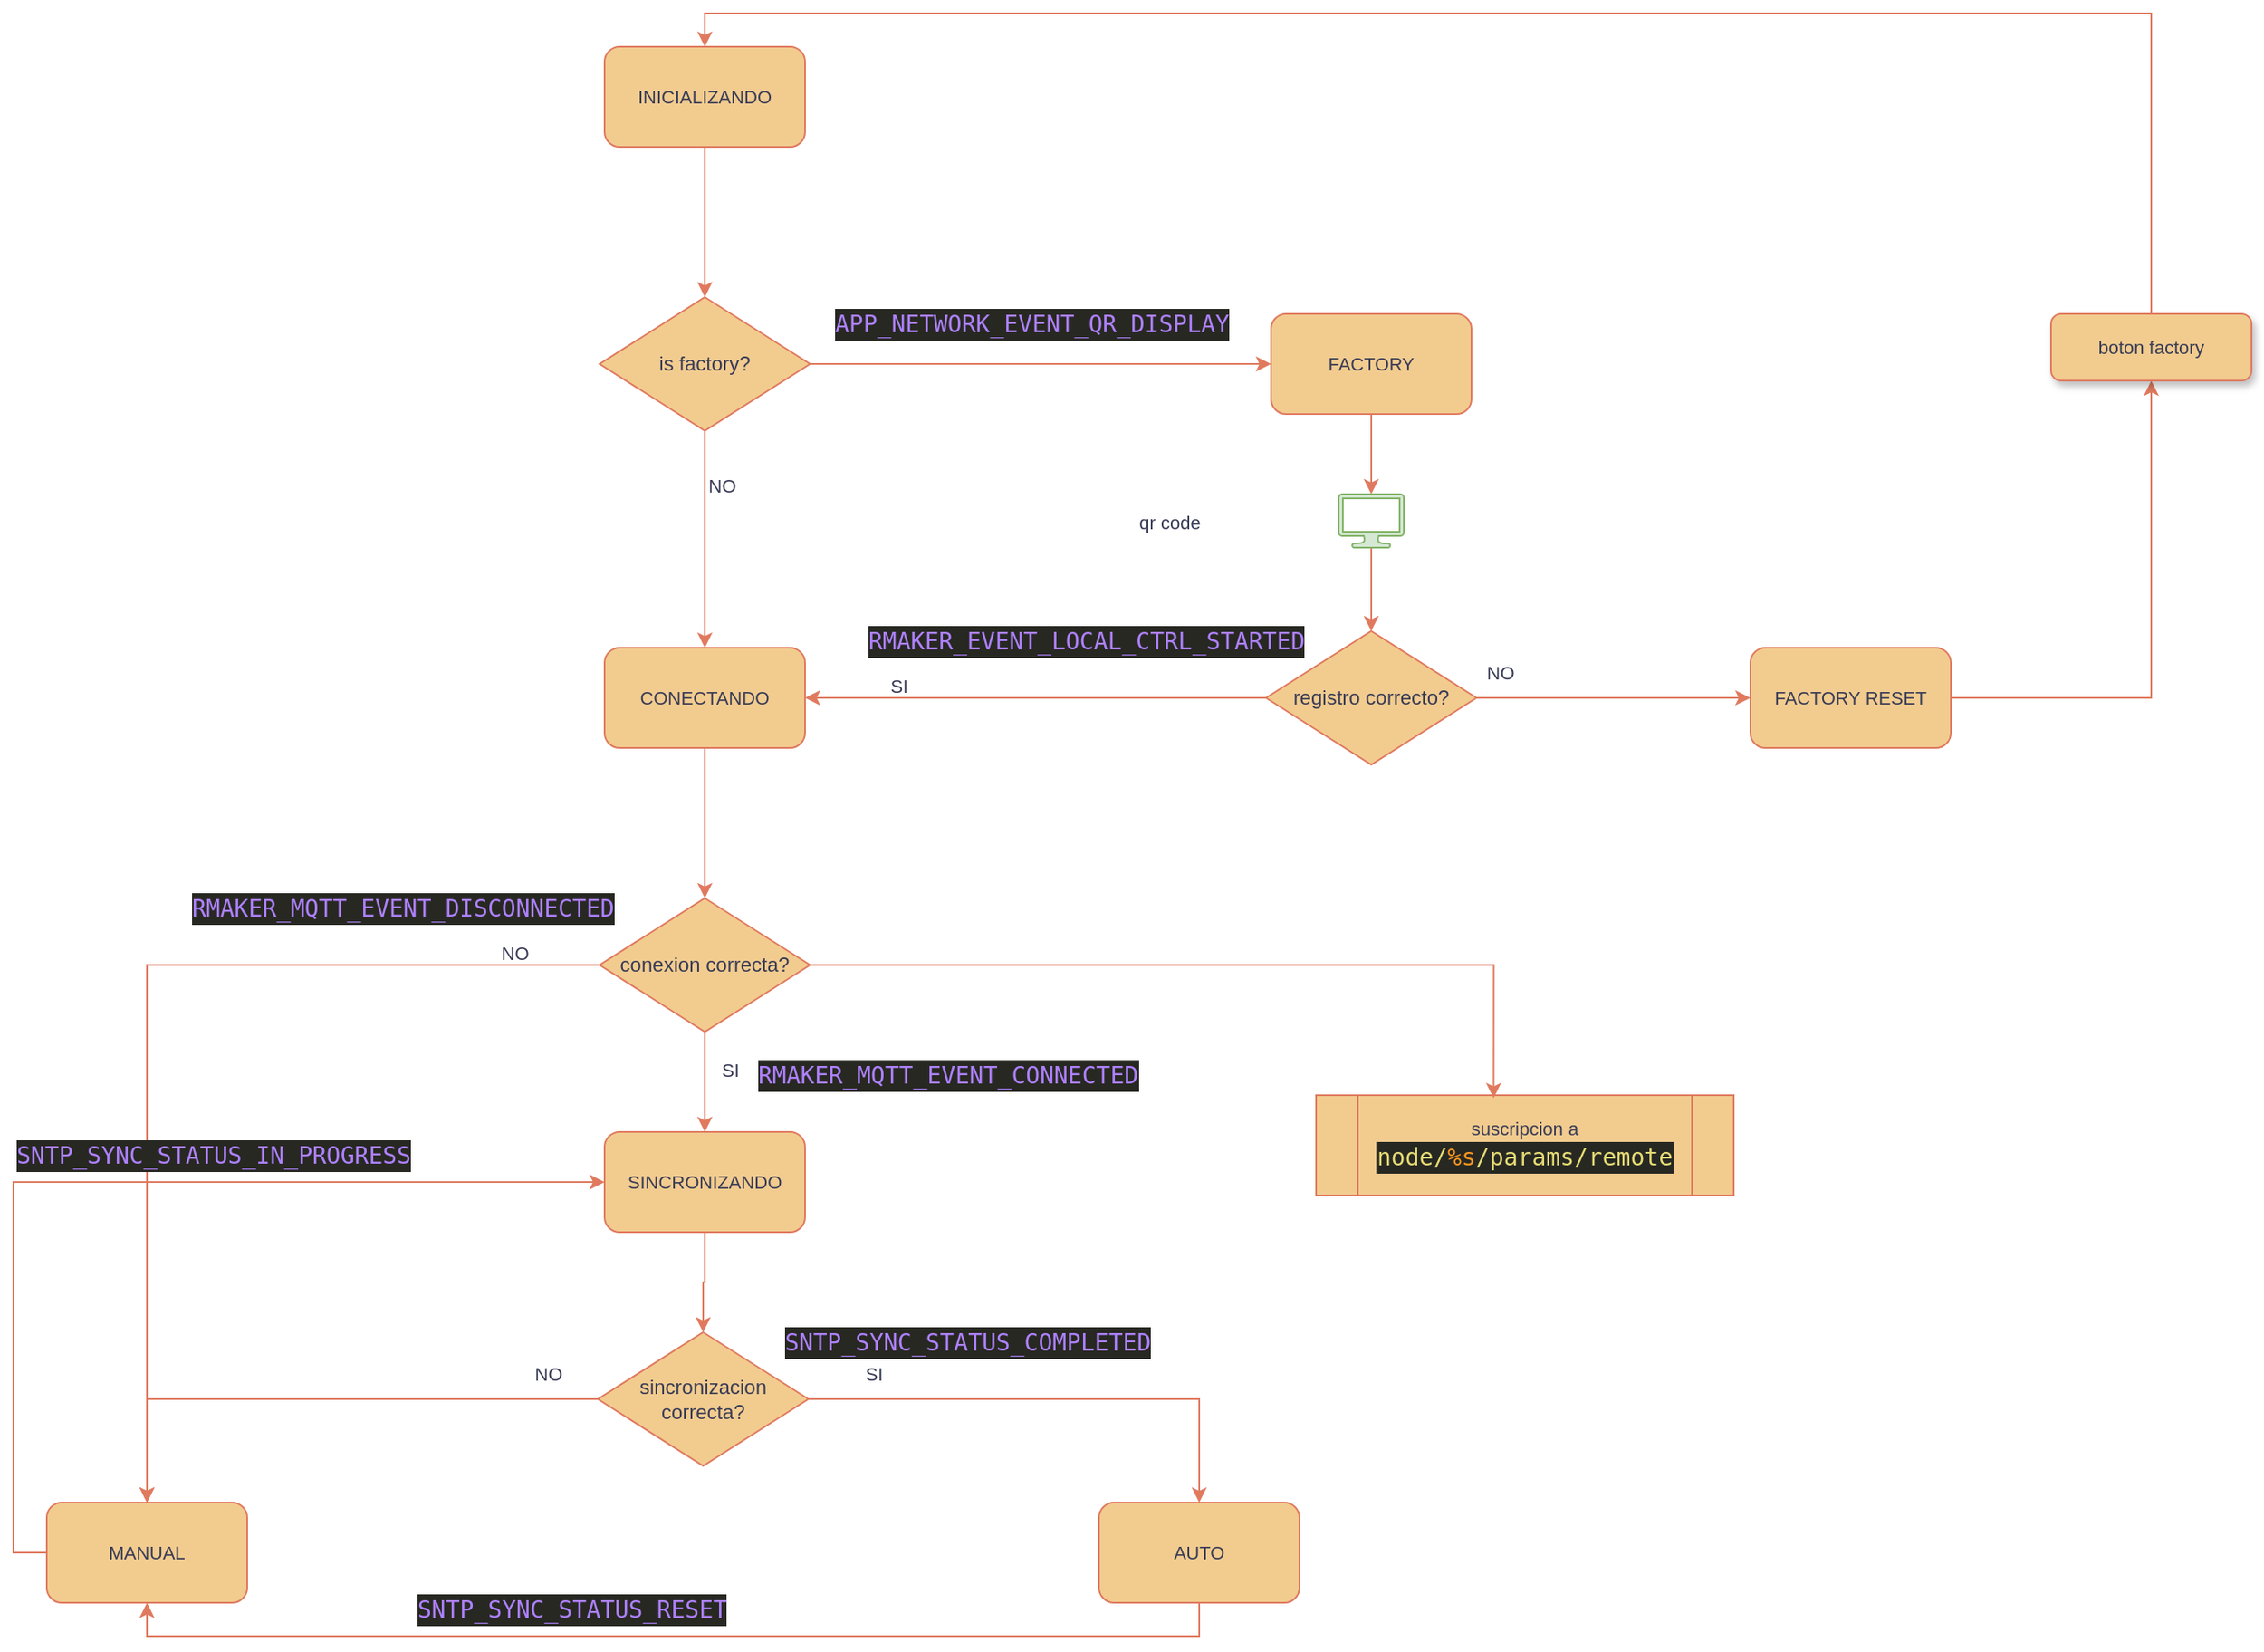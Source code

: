 <mxfile version="25.0.2" pages="2">
  <diagram name="Página-1" id="wOzqjLqOXmuWC2HN9_LK">
    <mxGraphModel dx="2876" dy="1186" grid="1" gridSize="10" guides="1" tooltips="1" connect="1" arrows="1" fold="1" page="1" pageScale="1" pageWidth="827" pageHeight="1169" math="0" shadow="0">
      <root>
        <mxCell id="0" />
        <mxCell id="1" parent="0" />
        <mxCell id="N-uaVf_OrA6fOCIHblbZ-52" style="edgeStyle=orthogonalEdgeStyle;shape=connector;rounded=0;orthogonalLoop=1;jettySize=auto;html=1;exitX=0.5;exitY=1;exitDx=0;exitDy=0;entryX=0.5;entryY=0;entryDx=0;entryDy=0;strokeColor=#E07A5F;align=center;verticalAlign=middle;fontFamily=Helvetica;fontSize=11;fontColor=default;labelBackgroundColor=none;endArrow=classic;" edge="1" parent="1" source="N-uaVf_OrA6fOCIHblbZ-2" target="N-uaVf_OrA6fOCIHblbZ-51">
          <mxGeometry relative="1" as="geometry" />
        </mxCell>
        <mxCell id="N-uaVf_OrA6fOCIHblbZ-63" style="edgeStyle=orthogonalEdgeStyle;shape=connector;rounded=0;orthogonalLoop=1;jettySize=auto;html=1;exitX=1;exitY=0.5;exitDx=0;exitDy=0;strokeColor=#E07A5F;align=center;verticalAlign=middle;fontFamily=Helvetica;fontSize=11;fontColor=default;labelBackgroundColor=none;endArrow=classic;" edge="1" parent="1" source="N-uaVf_OrA6fOCIHblbZ-2" target="N-uaVf_OrA6fOCIHblbZ-62">
          <mxGeometry relative="1" as="geometry" />
        </mxCell>
        <mxCell id="N-uaVf_OrA6fOCIHblbZ-2" value="is factory?" style="rhombus;whiteSpace=wrap;html=1;labelBackgroundColor=none;fillColor=#F2CC8F;strokeColor=#E07A5F;fontColor=#393C56;" vertex="1" parent="1">
          <mxGeometry x="351" y="250" width="126" height="80" as="geometry" />
        </mxCell>
        <mxCell id="N-uaVf_OrA6fOCIHblbZ-55" style="edgeStyle=orthogonalEdgeStyle;shape=connector;rounded=0;orthogonalLoop=1;jettySize=auto;html=1;exitX=0;exitY=0.5;exitDx=0;exitDy=0;entryX=1;entryY=0.5;entryDx=0;entryDy=0;strokeColor=#E07A5F;align=center;verticalAlign=middle;fontFamily=Helvetica;fontSize=11;fontColor=default;labelBackgroundColor=none;endArrow=classic;" edge="1" parent="1" source="N-uaVf_OrA6fOCIHblbZ-16" target="N-uaVf_OrA6fOCIHblbZ-51">
          <mxGeometry relative="1" as="geometry" />
        </mxCell>
        <mxCell id="N-uaVf_OrA6fOCIHblbZ-67" style="edgeStyle=orthogonalEdgeStyle;shape=connector;rounded=0;orthogonalLoop=1;jettySize=auto;html=1;exitX=1;exitY=0.5;exitDx=0;exitDy=0;entryX=0;entryY=0.5;entryDx=0;entryDy=0;strokeColor=#E07A5F;align=center;verticalAlign=middle;fontFamily=Helvetica;fontSize=11;fontColor=default;labelBackgroundColor=none;endArrow=classic;" edge="1" parent="1" source="N-uaVf_OrA6fOCIHblbZ-16" target="N-uaVf_OrA6fOCIHblbZ-66">
          <mxGeometry relative="1" as="geometry" />
        </mxCell>
        <mxCell id="N-uaVf_OrA6fOCIHblbZ-16" value="registro correcto?" style="rhombus;whiteSpace=wrap;html=1;labelBackgroundColor=none;fillColor=#F2CC8F;strokeColor=#E07A5F;fontColor=#393C56;" vertex="1" parent="1">
          <mxGeometry x="750" y="450" width="126" height="80" as="geometry" />
        </mxCell>
        <mxCell id="N-uaVf_OrA6fOCIHblbZ-61" style="edgeStyle=orthogonalEdgeStyle;shape=connector;rounded=0;orthogonalLoop=1;jettySize=auto;html=1;exitX=0.5;exitY=1;exitDx=0;exitDy=0;entryX=0.5;entryY=0;entryDx=0;entryDy=0;strokeColor=#E07A5F;align=center;verticalAlign=middle;fontFamily=Helvetica;fontSize=11;fontColor=default;labelBackgroundColor=none;endArrow=classic;" edge="1" parent="1" source="N-uaVf_OrA6fOCIHblbZ-31" target="N-uaVf_OrA6fOCIHblbZ-58">
          <mxGeometry relative="1" as="geometry" />
        </mxCell>
        <mxCell id="N-uaVf_OrA6fOCIHblbZ-73" style="edgeStyle=orthogonalEdgeStyle;shape=connector;rounded=0;orthogonalLoop=1;jettySize=auto;html=1;exitX=0;exitY=0.5;exitDx=0;exitDy=0;strokeColor=#E07A5F;align=center;verticalAlign=middle;fontFamily=Helvetica;fontSize=11;fontColor=default;labelBackgroundColor=none;endArrow=classic;" edge="1" parent="1" source="N-uaVf_OrA6fOCIHblbZ-31" target="N-uaVf_OrA6fOCIHblbZ-72">
          <mxGeometry relative="1" as="geometry" />
        </mxCell>
        <mxCell id="N-uaVf_OrA6fOCIHblbZ-31" value="conexion correcta?" style="rhombus;whiteSpace=wrap;html=1;labelBackgroundColor=none;fillColor=#F2CC8F;strokeColor=#E07A5F;fontColor=#393C56;" vertex="1" parent="1">
          <mxGeometry x="351" y="610" width="126" height="80" as="geometry" />
        </mxCell>
        <mxCell id="N-uaVf_OrA6fOCIHblbZ-74" style="edgeStyle=orthogonalEdgeStyle;shape=connector;rounded=0;orthogonalLoop=1;jettySize=auto;html=1;exitX=0;exitY=0.5;exitDx=0;exitDy=0;entryX=0.5;entryY=0;entryDx=0;entryDy=0;strokeColor=#E07A5F;align=center;verticalAlign=middle;fontFamily=Helvetica;fontSize=11;fontColor=default;labelBackgroundColor=none;endArrow=classic;" edge="1" parent="1" source="N-uaVf_OrA6fOCIHblbZ-43" target="N-uaVf_OrA6fOCIHblbZ-72">
          <mxGeometry relative="1" as="geometry" />
        </mxCell>
        <mxCell id="N-uaVf_OrA6fOCIHblbZ-76" style="edgeStyle=orthogonalEdgeStyle;shape=connector;rounded=0;orthogonalLoop=1;jettySize=auto;html=1;exitX=1;exitY=0.5;exitDx=0;exitDy=0;strokeColor=#E07A5F;align=center;verticalAlign=middle;fontFamily=Helvetica;fontSize=11;fontColor=default;labelBackgroundColor=none;endArrow=classic;" edge="1" parent="1" source="N-uaVf_OrA6fOCIHblbZ-43" target="N-uaVf_OrA6fOCIHblbZ-75">
          <mxGeometry relative="1" as="geometry" />
        </mxCell>
        <mxCell id="N-uaVf_OrA6fOCIHblbZ-43" value="sincronizacion&lt;div&gt;correcta?&lt;/div&gt;" style="rhombus;whiteSpace=wrap;html=1;labelBackgroundColor=none;fillColor=#F2CC8F;strokeColor=#E07A5F;fontColor=#393C56;" vertex="1" parent="1">
          <mxGeometry x="350" y="870" width="126" height="80" as="geometry" />
        </mxCell>
        <mxCell id="N-uaVf_OrA6fOCIHblbZ-45" value="SI" style="text;html=1;align=center;verticalAlign=middle;resizable=0;points=[];autosize=1;strokeColor=none;fillColor=none;fontFamily=Helvetica;fontSize=11;fontColor=#393C56;labelBackgroundColor=none;" vertex="1" parent="1">
          <mxGeometry x="500" y="880" width="30" height="30" as="geometry" />
        </mxCell>
        <mxCell id="N-uaVf_OrA6fOCIHblbZ-47" value="NO" style="text;html=1;align=center;verticalAlign=middle;resizable=0;points=[];autosize=1;strokeColor=none;fillColor=none;fontFamily=Helvetica;fontSize=11;fontColor=#393C56;labelBackgroundColor=none;" vertex="1" parent="1">
          <mxGeometry x="300" y="880" width="40" height="30" as="geometry" />
        </mxCell>
        <mxCell id="N-uaVf_OrA6fOCIHblbZ-50" style="edgeStyle=orthogonalEdgeStyle;shape=connector;rounded=0;orthogonalLoop=1;jettySize=auto;html=1;exitX=0.5;exitY=1;exitDx=0;exitDy=0;entryX=0.5;entryY=0;entryDx=0;entryDy=0;strokeColor=#E07A5F;align=center;verticalAlign=middle;fontFamily=Helvetica;fontSize=11;fontColor=default;labelBackgroundColor=none;endArrow=classic;" edge="1" parent="1" source="N-uaVf_OrA6fOCIHblbZ-48" target="N-uaVf_OrA6fOCIHblbZ-2">
          <mxGeometry relative="1" as="geometry" />
        </mxCell>
        <mxCell id="N-uaVf_OrA6fOCIHblbZ-48" value="INICIALIZANDO" style="rounded=1;whiteSpace=wrap;html=1;fontFamily=Helvetica;fontSize=11;fontColor=#393C56;labelBackgroundColor=none;fillColor=#F2CC8F;strokeColor=#E07A5F;" vertex="1" parent="1">
          <mxGeometry x="354" y="100" width="120" height="60" as="geometry" />
        </mxCell>
        <mxCell id="N-uaVf_OrA6fOCIHblbZ-57" style="edgeStyle=orthogonalEdgeStyle;shape=connector;rounded=0;orthogonalLoop=1;jettySize=auto;html=1;exitX=0.5;exitY=1;exitDx=0;exitDy=0;entryX=0.5;entryY=0;entryDx=0;entryDy=0;strokeColor=#E07A5F;align=center;verticalAlign=middle;fontFamily=Helvetica;fontSize=11;fontColor=default;labelBackgroundColor=none;endArrow=classic;" edge="1" parent="1" source="N-uaVf_OrA6fOCIHblbZ-51" target="N-uaVf_OrA6fOCIHblbZ-31">
          <mxGeometry relative="1" as="geometry" />
        </mxCell>
        <mxCell id="N-uaVf_OrA6fOCIHblbZ-51" value="CONECTANDO" style="rounded=1;whiteSpace=wrap;html=1;fontFamily=Helvetica;fontSize=11;fontColor=#393C56;labelBackgroundColor=none;fillColor=#F2CC8F;strokeColor=#E07A5F;" vertex="1" parent="1">
          <mxGeometry x="354" y="460" width="120" height="60" as="geometry" />
        </mxCell>
        <mxCell id="N-uaVf_OrA6fOCIHblbZ-53" value="NO" style="text;html=1;align=center;verticalAlign=middle;resizable=0;points=[];autosize=1;strokeColor=none;fillColor=none;fontFamily=Helvetica;fontSize=11;fontColor=#393C56;labelBackgroundColor=none;" vertex="1" parent="1">
          <mxGeometry x="404" y="348" width="40" height="30" as="geometry" />
        </mxCell>
        <mxCell id="N-uaVf_OrA6fOCIHblbZ-56" value="SI" style="text;html=1;align=center;verticalAlign=middle;resizable=0;points=[];autosize=1;strokeColor=none;fillColor=none;fontFamily=Helvetica;fontSize=11;fontColor=#393C56;labelBackgroundColor=none;" vertex="1" parent="1">
          <mxGeometry x="515" y="468" width="30" height="30" as="geometry" />
        </mxCell>
        <mxCell id="N-uaVf_OrA6fOCIHblbZ-60" style="edgeStyle=orthogonalEdgeStyle;shape=connector;rounded=0;orthogonalLoop=1;jettySize=auto;html=1;exitX=0.5;exitY=1;exitDx=0;exitDy=0;entryX=0.5;entryY=0;entryDx=0;entryDy=0;strokeColor=#E07A5F;align=center;verticalAlign=middle;fontFamily=Helvetica;fontSize=11;fontColor=default;labelBackgroundColor=none;endArrow=classic;" edge="1" parent="1" source="N-uaVf_OrA6fOCIHblbZ-58" target="N-uaVf_OrA6fOCIHblbZ-43">
          <mxGeometry relative="1" as="geometry" />
        </mxCell>
        <mxCell id="N-uaVf_OrA6fOCIHblbZ-58" value="SINCRONIZANDO" style="rounded=1;whiteSpace=wrap;html=1;fontFamily=Helvetica;fontSize=11;fontColor=#393C56;labelBackgroundColor=none;fillColor=#F2CC8F;strokeColor=#E07A5F;" vertex="1" parent="1">
          <mxGeometry x="354" y="750" width="120" height="60" as="geometry" />
        </mxCell>
        <mxCell id="N-uaVf_OrA6fOCIHblbZ-81" style="edgeStyle=orthogonalEdgeStyle;shape=connector;rounded=0;orthogonalLoop=1;jettySize=auto;html=1;exitX=0.5;exitY=1;exitDx=0;exitDy=0;strokeColor=#E07A5F;align=center;verticalAlign=middle;fontFamily=Helvetica;fontSize=11;fontColor=default;labelBackgroundColor=none;endArrow=classic;" edge="1" parent="1" source="N-uaVf_OrA6fOCIHblbZ-62" target="N-uaVf_OrA6fOCIHblbZ-78">
          <mxGeometry relative="1" as="geometry" />
        </mxCell>
        <mxCell id="N-uaVf_OrA6fOCIHblbZ-62" value="FACTORY" style="rounded=1;whiteSpace=wrap;html=1;fontFamily=Helvetica;fontSize=11;fontColor=#393C56;labelBackgroundColor=none;fillColor=#F2CC8F;strokeColor=#E07A5F;" vertex="1" parent="1">
          <mxGeometry x="753" y="260" width="120" height="60" as="geometry" />
        </mxCell>
        <mxCell id="N-uaVf_OrA6fOCIHblbZ-89" style="edgeStyle=orthogonalEdgeStyle;shape=connector;rounded=0;orthogonalLoop=1;jettySize=auto;html=1;exitX=1;exitY=0.5;exitDx=0;exitDy=0;entryX=0.5;entryY=1;entryDx=0;entryDy=0;strokeColor=#E07A5F;align=center;verticalAlign=middle;fontFamily=Helvetica;fontSize=11;fontColor=default;labelBackgroundColor=none;endArrow=classic;" edge="1" parent="1" source="N-uaVf_OrA6fOCIHblbZ-66" target="N-uaVf_OrA6fOCIHblbZ-88">
          <mxGeometry relative="1" as="geometry" />
        </mxCell>
        <mxCell id="N-uaVf_OrA6fOCIHblbZ-66" value="FACTORY RESET" style="rounded=1;whiteSpace=wrap;html=1;fontFamily=Helvetica;fontSize=11;fontColor=#393C56;labelBackgroundColor=none;fillColor=#F2CC8F;strokeColor=#E07A5F;" vertex="1" parent="1">
          <mxGeometry x="1040" y="460" width="120" height="60" as="geometry" />
        </mxCell>
        <mxCell id="N-uaVf_OrA6fOCIHblbZ-69" value="NO" style="text;html=1;align=center;verticalAlign=middle;resizable=0;points=[];autosize=1;strokeColor=none;fillColor=none;fontFamily=Helvetica;fontSize=11;fontColor=#393C56;labelBackgroundColor=none;" vertex="1" parent="1">
          <mxGeometry x="870" y="460" width="40" height="30" as="geometry" />
        </mxCell>
        <mxCell id="N-uaVf_OrA6fOCIHblbZ-70" value="SI" style="text;html=1;align=center;verticalAlign=middle;resizable=0;points=[];autosize=1;strokeColor=none;fillColor=none;fontFamily=Helvetica;fontSize=11;fontColor=#393C56;labelBackgroundColor=none;" vertex="1" parent="1">
          <mxGeometry x="414" y="698" width="30" height="30" as="geometry" />
        </mxCell>
        <mxCell id="N-uaVf_OrA6fOCIHblbZ-71" value="NO" style="text;html=1;align=center;verticalAlign=middle;resizable=0;points=[];autosize=1;strokeColor=none;fillColor=none;fontFamily=Helvetica;fontSize=11;fontColor=#393C56;labelBackgroundColor=none;" vertex="1" parent="1">
          <mxGeometry x="280" y="628" width="40" height="30" as="geometry" />
        </mxCell>
        <mxCell id="N-uaVf_OrA6fOCIHblbZ-102" style="edgeStyle=orthogonalEdgeStyle;shape=connector;rounded=0;orthogonalLoop=1;jettySize=auto;html=1;exitX=0;exitY=0.5;exitDx=0;exitDy=0;entryX=0;entryY=0.5;entryDx=0;entryDy=0;strokeColor=#E07A5F;align=center;verticalAlign=middle;fontFamily=Helvetica;fontSize=11;fontColor=default;labelBackgroundColor=none;endArrow=classic;" edge="1" parent="1" source="N-uaVf_OrA6fOCIHblbZ-72" target="N-uaVf_OrA6fOCIHblbZ-58">
          <mxGeometry relative="1" as="geometry" />
        </mxCell>
        <mxCell id="N-uaVf_OrA6fOCIHblbZ-72" value="MANUAL" style="rounded=1;whiteSpace=wrap;html=1;fontFamily=Helvetica;fontSize=11;fontColor=#393C56;labelBackgroundColor=none;fillColor=#F2CC8F;strokeColor=#E07A5F;" vertex="1" parent="1">
          <mxGeometry x="20" y="972" width="120" height="60" as="geometry" />
        </mxCell>
        <mxCell id="N-uaVf_OrA6fOCIHblbZ-109" style="edgeStyle=orthogonalEdgeStyle;shape=connector;rounded=0;orthogonalLoop=1;jettySize=auto;html=1;exitX=0.5;exitY=1;exitDx=0;exitDy=0;entryX=0.5;entryY=1;entryDx=0;entryDy=0;strokeColor=#E07A5F;align=center;verticalAlign=middle;fontFamily=Helvetica;fontSize=11;fontColor=default;labelBackgroundColor=none;endArrow=classic;" edge="1" parent="1" source="N-uaVf_OrA6fOCIHblbZ-75" target="N-uaVf_OrA6fOCIHblbZ-72">
          <mxGeometry relative="1" as="geometry" />
        </mxCell>
        <mxCell id="N-uaVf_OrA6fOCIHblbZ-75" value="AUTO" style="rounded=1;whiteSpace=wrap;html=1;fontFamily=Helvetica;fontSize=11;fontColor=#393C56;labelBackgroundColor=none;fillColor=#F2CC8F;strokeColor=#E07A5F;" vertex="1" parent="1">
          <mxGeometry x="650" y="972" width="120" height="60" as="geometry" />
        </mxCell>
        <mxCell id="N-uaVf_OrA6fOCIHblbZ-77" value="&lt;div style=&quot;color: #fdfff1;background-color: #272822;font-family: &#39;Droid Sans Mono&#39;, &#39;monospace&#39;, monospace;font-weight: normal;font-size: 14px;line-height: 19px;white-space: pre;&quot;&gt;&lt;div&gt;&lt;span style=&quot;color: #ae81ff;&quot;&gt;APP_NETWORK_EVENT_QR_DISPLAY&lt;/span&gt;&lt;/div&gt;&lt;/div&gt;" style="text;whiteSpace=wrap;html=1;fontFamily=Helvetica;fontSize=11;fontColor=#393C56;labelBackgroundColor=none;" vertex="1" parent="1">
          <mxGeometry x="490" y="250" width="270" height="40" as="geometry" />
        </mxCell>
        <mxCell id="N-uaVf_OrA6fOCIHblbZ-82" style="edgeStyle=orthogonalEdgeStyle;shape=connector;rounded=0;orthogonalLoop=1;jettySize=auto;html=1;entryX=0.5;entryY=0;entryDx=0;entryDy=0;strokeColor=#E07A5F;align=center;verticalAlign=middle;fontFamily=Helvetica;fontSize=11;fontColor=default;labelBackgroundColor=none;endArrow=classic;" edge="1" parent="1" source="N-uaVf_OrA6fOCIHblbZ-78" target="N-uaVf_OrA6fOCIHblbZ-16">
          <mxGeometry relative="1" as="geometry" />
        </mxCell>
        <mxCell id="N-uaVf_OrA6fOCIHblbZ-78" value="" style="sketch=0;pointerEvents=1;shadow=0;dashed=0;html=1;strokeColor=#82b366;fillColor=#d5e8d4;labelPosition=center;verticalLabelPosition=bottom;verticalAlign=top;outlineConnect=0;align=center;shape=mxgraph.office.devices.lcd_monitor;fontFamily=Helvetica;fontSize=11;labelBackgroundColor=none;" vertex="1" parent="1">
          <mxGeometry x="793.5" y="368" width="39" height="32" as="geometry" />
        </mxCell>
        <mxCell id="N-uaVf_OrA6fOCIHblbZ-80" value="qr code" style="text;html=1;align=center;verticalAlign=middle;resizable=0;points=[];autosize=1;strokeColor=none;fillColor=none;fontFamily=Helvetica;fontSize=11;fontColor=#393C56;labelBackgroundColor=none;" vertex="1" parent="1">
          <mxGeometry x="662" y="370" width="60" height="30" as="geometry" />
        </mxCell>
        <mxCell id="N-uaVf_OrA6fOCIHblbZ-90" style="edgeStyle=orthogonalEdgeStyle;shape=connector;rounded=0;orthogonalLoop=1;jettySize=auto;html=1;exitX=0.5;exitY=0;exitDx=0;exitDy=0;entryX=0.5;entryY=0;entryDx=0;entryDy=0;strokeColor=#E07A5F;align=center;verticalAlign=middle;fontFamily=Helvetica;fontSize=11;fontColor=default;labelBackgroundColor=none;endArrow=classic;" edge="1" parent="1" source="N-uaVf_OrA6fOCIHblbZ-88" target="N-uaVf_OrA6fOCIHblbZ-48">
          <mxGeometry relative="1" as="geometry" />
        </mxCell>
        <mxCell id="N-uaVf_OrA6fOCIHblbZ-88" value="boton factory" style="rounded=1;whiteSpace=wrap;html=1;fontFamily=Helvetica;fontSize=11;labelBackgroundColor=none;fillColor=#F2CC8F;strokeColor=#E07A5F;shadow=1;fontColor=#393C56;" vertex="1" parent="1">
          <mxGeometry x="1220" y="260" width="120" height="40" as="geometry" />
        </mxCell>
        <mxCell id="N-uaVf_OrA6fOCIHblbZ-91" value="&lt;div style=&quot;color: #fdfff1;background-color: #272822;font-family: &#39;Droid Sans Mono&#39;, &#39;monospace&#39;, monospace;font-weight: normal;font-size: 14px;line-height: 19px;white-space: pre;&quot;&gt;&lt;div&gt;&lt;span style=&quot;color: #ae81ff;&quot;&gt;RMAKER_EVENT_LOCAL_CTRL_STARTED&lt;/span&gt;&lt;/div&gt;&lt;/div&gt;" style="text;whiteSpace=wrap;html=1;fontFamily=Helvetica;fontSize=11;fontColor=#393C56;labelBackgroundColor=none;" vertex="1" parent="1">
          <mxGeometry x="510" y="440" width="290" height="40" as="geometry" />
        </mxCell>
        <mxCell id="N-uaVf_OrA6fOCIHblbZ-92" value="&lt;div style=&quot;color: #fdfff1;background-color: #272822;font-family: &#39;Droid Sans Mono&#39;, &#39;monospace&#39;, monospace;font-weight: normal;font-size: 14px;line-height: 19px;white-space: pre;&quot;&gt;&lt;div&gt;&lt;span style=&quot;color: #ae81ff;&quot;&gt;RMAKER_MQTT_EVENT_CONNECTED&lt;/span&gt;&lt;/div&gt;&lt;/div&gt;" style="text;whiteSpace=wrap;html=1;fontFamily=Helvetica;fontSize=11;fontColor=#393C56;labelBackgroundColor=none;" vertex="1" parent="1">
          <mxGeometry x="444" y="700" width="260" height="40" as="geometry" />
        </mxCell>
        <mxCell id="N-uaVf_OrA6fOCIHblbZ-93" value="&lt;div style=&quot;color: #fdfff1;background-color: #272822;font-family: &#39;Droid Sans Mono&#39;, &#39;monospace&#39;, monospace;font-weight: normal;font-size: 14px;line-height: 19px;white-space: pre;&quot;&gt;&lt;div&gt;&lt;span style=&quot;color: #ae81ff;&quot;&gt;RMAKER_MQTT_EVENT_DISCONNECTED&lt;/span&gt;&lt;/div&gt;&lt;/div&gt;" style="text;whiteSpace=wrap;html=1;fontFamily=Helvetica;fontSize=11;fontColor=#393C56;labelBackgroundColor=none;" vertex="1" parent="1">
          <mxGeometry x="105" y="600" width="290" height="40" as="geometry" />
        </mxCell>
        <mxCell id="N-uaVf_OrA6fOCIHblbZ-97" value="suscripcion a&lt;div&gt;&lt;div style=&quot;color: rgb(253, 255, 241); background-color: rgb(39, 40, 34); font-family: &amp;quot;Droid Sans Mono&amp;quot;, &amp;quot;monospace&amp;quot;, monospace; font-size: 14px; line-height: 19px; white-space: pre;&quot;&gt;&lt;span style=&quot;color: #e6db74;&quot;&gt;node/&lt;/span&gt;&lt;span style=&quot;color: #fd971f;&quot;&gt;%s&lt;/span&gt;&lt;span style=&quot;color: #e6db74;&quot;&gt;/params/remote&lt;/span&gt;&lt;/div&gt;&lt;/div&gt;" style="shape=process;whiteSpace=wrap;html=1;backgroundOutline=1;fontFamily=Helvetica;fontSize=11;fontColor=#393C56;labelBackgroundColor=none;fillColor=#F2CC8F;strokeColor=#E07A5F;" vertex="1" parent="1">
          <mxGeometry x="780" y="728" width="250" height="60" as="geometry" />
        </mxCell>
        <mxCell id="N-uaVf_OrA6fOCIHblbZ-98" style="edgeStyle=orthogonalEdgeStyle;shape=connector;rounded=0;orthogonalLoop=1;jettySize=auto;html=1;exitX=1;exitY=0.5;exitDx=0;exitDy=0;entryX=0.425;entryY=0.029;entryDx=0;entryDy=0;entryPerimeter=0;strokeColor=#E07A5F;align=center;verticalAlign=middle;fontFamily=Helvetica;fontSize=11;fontColor=default;labelBackgroundColor=none;endArrow=classic;" edge="1" parent="1" source="N-uaVf_OrA6fOCIHblbZ-31" target="N-uaVf_OrA6fOCIHblbZ-97">
          <mxGeometry relative="1" as="geometry" />
        </mxCell>
        <mxCell id="N-uaVf_OrA6fOCIHblbZ-104" value="&lt;div style=&quot;color: #fdfff1;background-color: #272822;font-family: &#39;Droid Sans Mono&#39;, &#39;monospace&#39;, monospace;font-weight: normal;font-size: 14px;line-height: 19px;white-space: pre;&quot;&gt;&lt;div&gt;&lt;span style=&quot;color: #ae81ff;&quot;&gt;SNTP_SYNC_STATUS_COMPLETED&lt;/span&gt;&lt;/div&gt;&lt;/div&gt;" style="text;whiteSpace=wrap;html=1;fontFamily=Helvetica;fontSize=11;fontColor=#393C56;labelBackgroundColor=none;" vertex="1" parent="1">
          <mxGeometry x="460" y="860" width="250" height="40" as="geometry" />
        </mxCell>
        <mxCell id="N-uaVf_OrA6fOCIHblbZ-106" value="&lt;div style=&quot;color: #fdfff1;background-color: #272822;font-family: &#39;Droid Sans Mono&#39;, &#39;monospace&#39;, monospace;font-weight: normal;font-size: 14px;line-height: 19px;white-space: pre;&quot;&gt;&lt;div&gt;&lt;span style=&quot;color: #ae81ff;&quot;&gt;SNTP_SYNC_STATUS_RESET&lt;/span&gt;&lt;/div&gt;&lt;/div&gt;" style="text;whiteSpace=wrap;html=1;fontFamily=Helvetica;fontSize=11;fontColor=#393C56;labelBackgroundColor=none;" vertex="1" parent="1">
          <mxGeometry x="240" y="1020" width="220" height="40" as="geometry" />
        </mxCell>
        <mxCell id="N-uaVf_OrA6fOCIHblbZ-107" value="&lt;div style=&quot;color: #fdfff1;background-color: #272822;font-family: &#39;Droid Sans Mono&#39;, &#39;monospace&#39;, monospace;font-weight: normal;font-size: 14px;line-height: 19px;white-space: pre;&quot;&gt;&lt;div&gt;&lt;span style=&quot;color: #ae81ff;&quot;&gt;SNTP_SYNC_STATUS_IN_PROGRESS&lt;/span&gt;&lt;/div&gt;&lt;/div&gt;" style="text;whiteSpace=wrap;html=1;fontFamily=Helvetica;fontSize=11;fontColor=#393C56;labelBackgroundColor=none;" vertex="1" parent="1">
          <mxGeometry y="748" width="270" height="40" as="geometry" />
        </mxCell>
      </root>
    </mxGraphModel>
  </diagram>
  <diagram id="1KjCVqmOpmYxo8hzmbEd" name="Página-2">
    <mxGraphModel dx="1434" dy="830" grid="1" gridSize="10" guides="1" tooltips="1" connect="1" arrows="1" fold="1" page="1" pageScale="1" pageWidth="827" pageHeight="1169" math="0" shadow="0">
      <root>
        <mxCell id="0" />
        <mxCell id="1" parent="0" />
        <mxCell id="ZTIF6Rd0ggHwMLNrSxfK-4" style="edgeStyle=orthogonalEdgeStyle;shape=connector;rounded=0;orthogonalLoop=1;jettySize=auto;html=1;exitX=0.5;exitY=1;exitDx=0;exitDy=0;strokeColor=#E07A5F;align=center;verticalAlign=middle;fontFamily=Helvetica;fontSize=11;fontColor=#393C56;labelBackgroundColor=default;endArrow=classic;fillColor=#F2CC8F;" edge="1" parent="1" source="4acVjHn5vtPsJdnTTnJ6-1" target="tzS-TRfCTX6Ac2iyfTxo-1">
          <mxGeometry relative="1" as="geometry" />
        </mxCell>
        <mxCell id="4acVjHn5vtPsJdnTTnJ6-1" value="INICIALIZANDO" style="ellipse;whiteSpace=wrap;html=1;strokeColor=#E07A5F;fontColor=#393C56;fillColor=#F2CC8F;" vertex="1" parent="1">
          <mxGeometry x="320" y="50" width="100" height="60" as="geometry" />
        </mxCell>
        <mxCell id="ZTIF6Rd0ggHwMLNrSxfK-5" style="edgeStyle=orthogonalEdgeStyle;shape=connector;curved=1;rounded=0;orthogonalLoop=1;jettySize=auto;html=1;exitX=0.5;exitY=1;exitDx=0;exitDy=0;entryX=0.5;entryY=0;entryDx=0;entryDy=0;strokeColor=#E07A5F;align=center;verticalAlign=middle;fontFamily=Helvetica;fontSize=11;fontColor=#393C56;labelBackgroundColor=default;endArrow=classic;fillColor=#F2CC8F;" edge="1" parent="1" source="tzS-TRfCTX6Ac2iyfTxo-1" target="ZTIF6Rd0ggHwMLNrSxfK-2">
          <mxGeometry relative="1" as="geometry" />
        </mxCell>
        <mxCell id="tzS-TRfCTX6Ac2iyfTxo-1" value="FACTORY" style="ellipse;whiteSpace=wrap;html=1;strokeColor=#E07A5F;fontColor=#393C56;fillColor=#F2CC8F;" vertex="1" parent="1">
          <mxGeometry x="320" y="210" width="100" height="60" as="geometry" />
        </mxCell>
        <mxCell id="BGKjXuuUWw-JwaObFlnH-1" value="&lt;div style=&quot;color: #fdfff1;background-color: #272822;font-family: &#39;Droid Sans Mono&#39;, &#39;monospace&#39;, monospace;font-weight: normal;font-size: 14px;line-height: 19px;white-space: pre;&quot;&gt;&lt;div&gt;&lt;span style=&quot;color: #ae81ff;&quot;&gt;APP_NETWORK_EVENT_QR_DISPLAY&lt;/span&gt;&lt;/div&gt;&lt;/div&gt;" style="text;whiteSpace=wrap;html=1;fontFamily=Helvetica;fontSize=11;fontColor=#393C56;labelBackgroundColor=none;" vertex="1" parent="1">
          <mxGeometry x="380" y="130" width="240" height="30" as="geometry" />
        </mxCell>
        <mxCell id="ZTIF6Rd0ggHwMLNrSxfK-1" value="&lt;div style=&quot;color: #fdfff1;background-color: #272822;font-family: &#39;Droid Sans Mono&#39;, &#39;monospace&#39;, monospace;font-weight: normal;font-size: 14px;line-height: 19px;white-space: pre;&quot;&gt;&lt;div&gt;&lt;span style=&quot;color: #ae81ff;&quot;&gt;RMAKER_EVENT_LOCAL_CTRL_STARTED&lt;/span&gt;&lt;/div&gt;&lt;/div&gt;" style="text;whiteSpace=wrap;html=1;fontFamily=Helvetica;fontSize=11;fontColor=#393C56;labelBackgroundColor=none;" vertex="1" parent="1">
          <mxGeometry x="390" y="310" width="290" height="40" as="geometry" />
        </mxCell>
        <mxCell id="ZTIF6Rd0ggHwMLNrSxfK-2" value="CONECTANDO" style="ellipse;whiteSpace=wrap;html=1;strokeColor=#E07A5F;fontColor=#393C56;fillColor=#F2CC8F;" vertex="1" parent="1">
          <mxGeometry x="320" y="380" width="100" height="60" as="geometry" />
        </mxCell>
      </root>
    </mxGraphModel>
  </diagram>
</mxfile>

